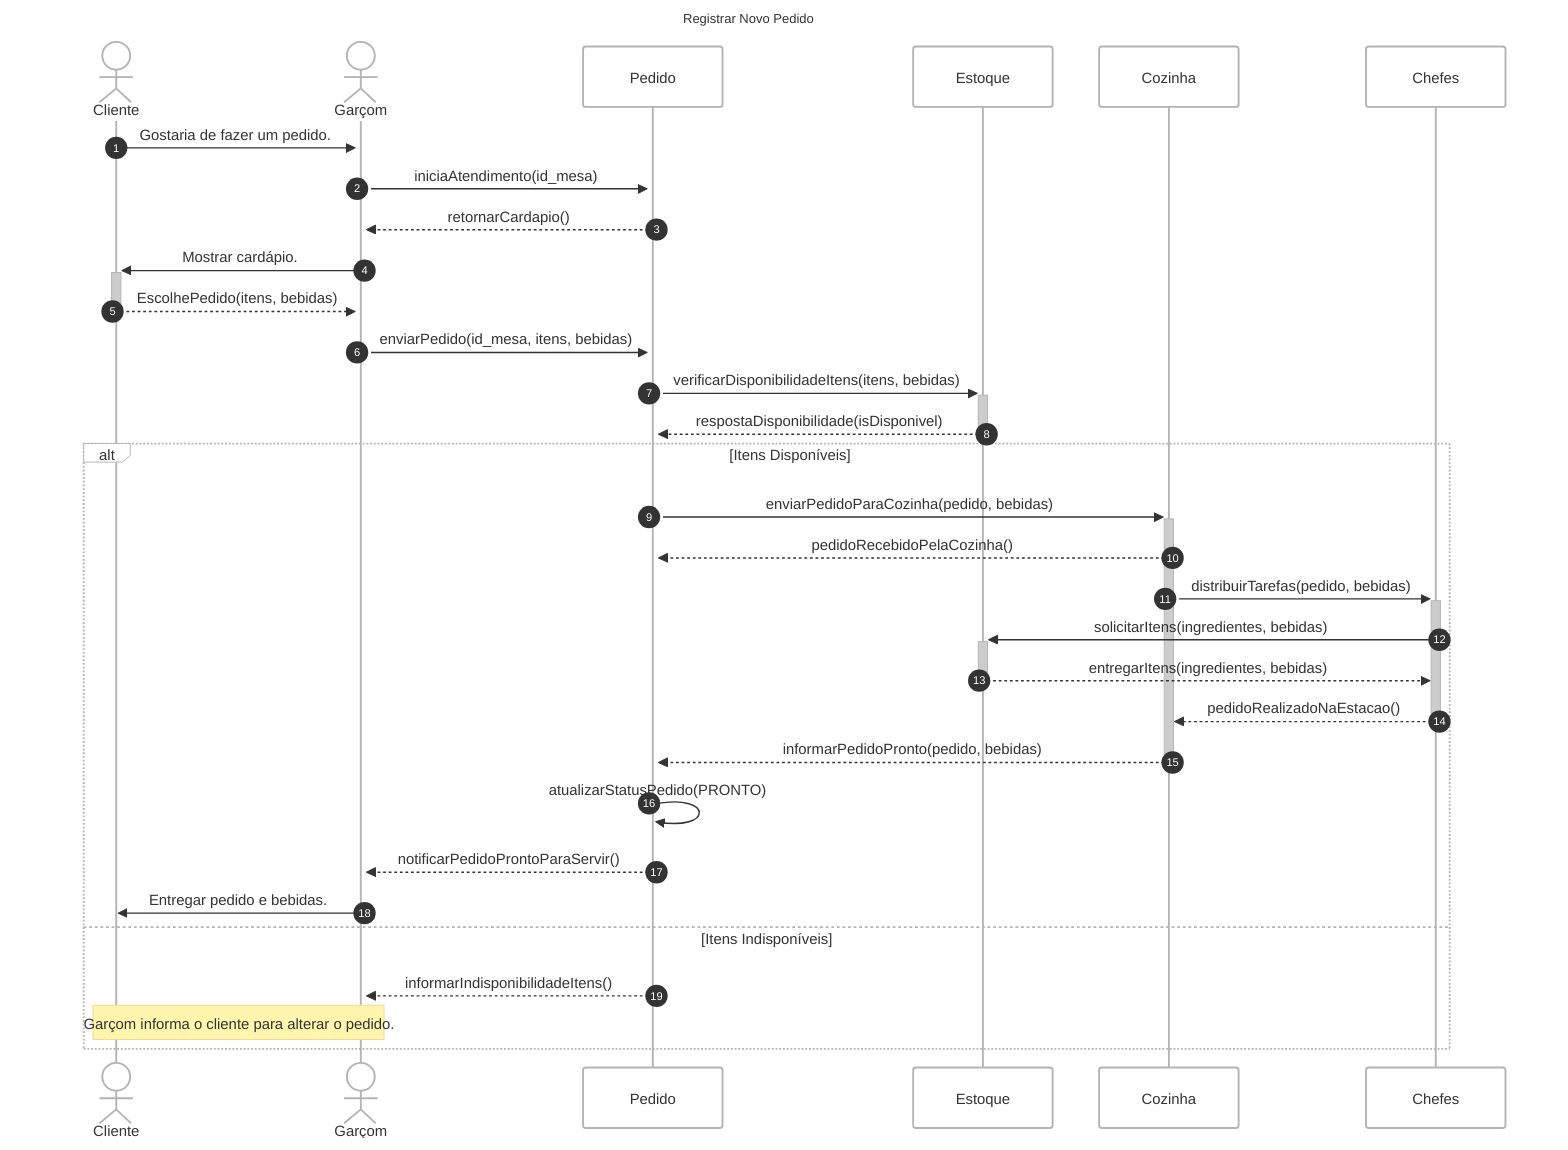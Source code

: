 ---
config:
  theme: neo
title: Registrar Novo Pedido
---
sequenceDiagram
  actor C as Cliente
  actor G as Garçom
  participant S as Pedido
  participant E as Estoque
  participant CZ as Cozinha
  
  participant CHF as Chefes
  autonumber
  C ->>+ G: Gostaria de fazer um pedido.
  G ->>+ S: iniciaAtendimento(id_mesa)
  S -->> G: retornarCardapio()
  G ->>+ C: Mostrar cardápio.
  C -->>- G: EscolhePedido(itens, bebidas)
  G ->> S: enviarPedido(id_mesa, itens, bebidas)
  S ->>+ E: verificarDisponibilidadeItens(itens, bebidas)
  E -->>- S: respostaDisponibilidade(isDisponivel)
  alt Itens Disponíveis
    S ->>+ CZ: enviarPedidoParaCozinha(pedido, bebidas)
    CZ -->> S: pedidoRecebidoPelaCozinha()
    CZ ->>+ CHF: distribuirTarefas(pedido, bebidas)
    CHF ->>+ E: solicitarItens(ingredientes, bebidas)
    E -->>- CHF: entregarItens(ingredientes, bebidas)
    CHF -->>- CZ: pedidoRealizadoNaEstacao()
    CZ -->>- S: informarPedidoPronto(pedido, bebidas)
    S ->> S: atualizarStatusPedido(PRONTO)
    S -->> G: notificarPedidoProntoParaServir()
    G ->> C: Entregar pedido e bebidas.
  else Itens Indisponíveis
    S -->> G: informarIndisponibilidadeItens()
    Note over G, C: Garçom informa o cliente para alterar o pedido.
  end